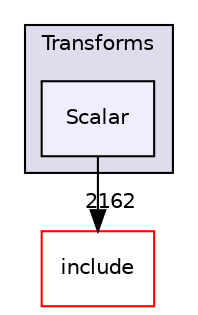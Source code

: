 digraph "lib/Transforms/Scalar" {
  bgcolor=transparent;
  compound=true
  node [ fontsize="10", fontname="Helvetica"];
  edge [ labelfontsize="10", labelfontname="Helvetica"];
  subgraph clusterdir_a72932e0778af28115095468f6286ff8 {
    graph [ bgcolor="#ddddee", pencolor="black", label="Transforms" fontname="Helvetica", fontsize="10", URL="dir_a72932e0778af28115095468f6286ff8.html"]
  dir_e6e1f1f37d351595fa984b942927b205 [shape=box, label="Scalar", style="filled", fillcolor="#eeeeff", pencolor="black", URL="dir_e6e1f1f37d351595fa984b942927b205.html"];
  }
  dir_d44c64559bbebec7f509842c48db8b23 [shape=box label="include" color="red" URL="dir_d44c64559bbebec7f509842c48db8b23.html"];
  dir_e6e1f1f37d351595fa984b942927b205->dir_d44c64559bbebec7f509842c48db8b23 [headlabel="2162", labeldistance=1.5 headhref="dir_000238_000001.html"];
}
